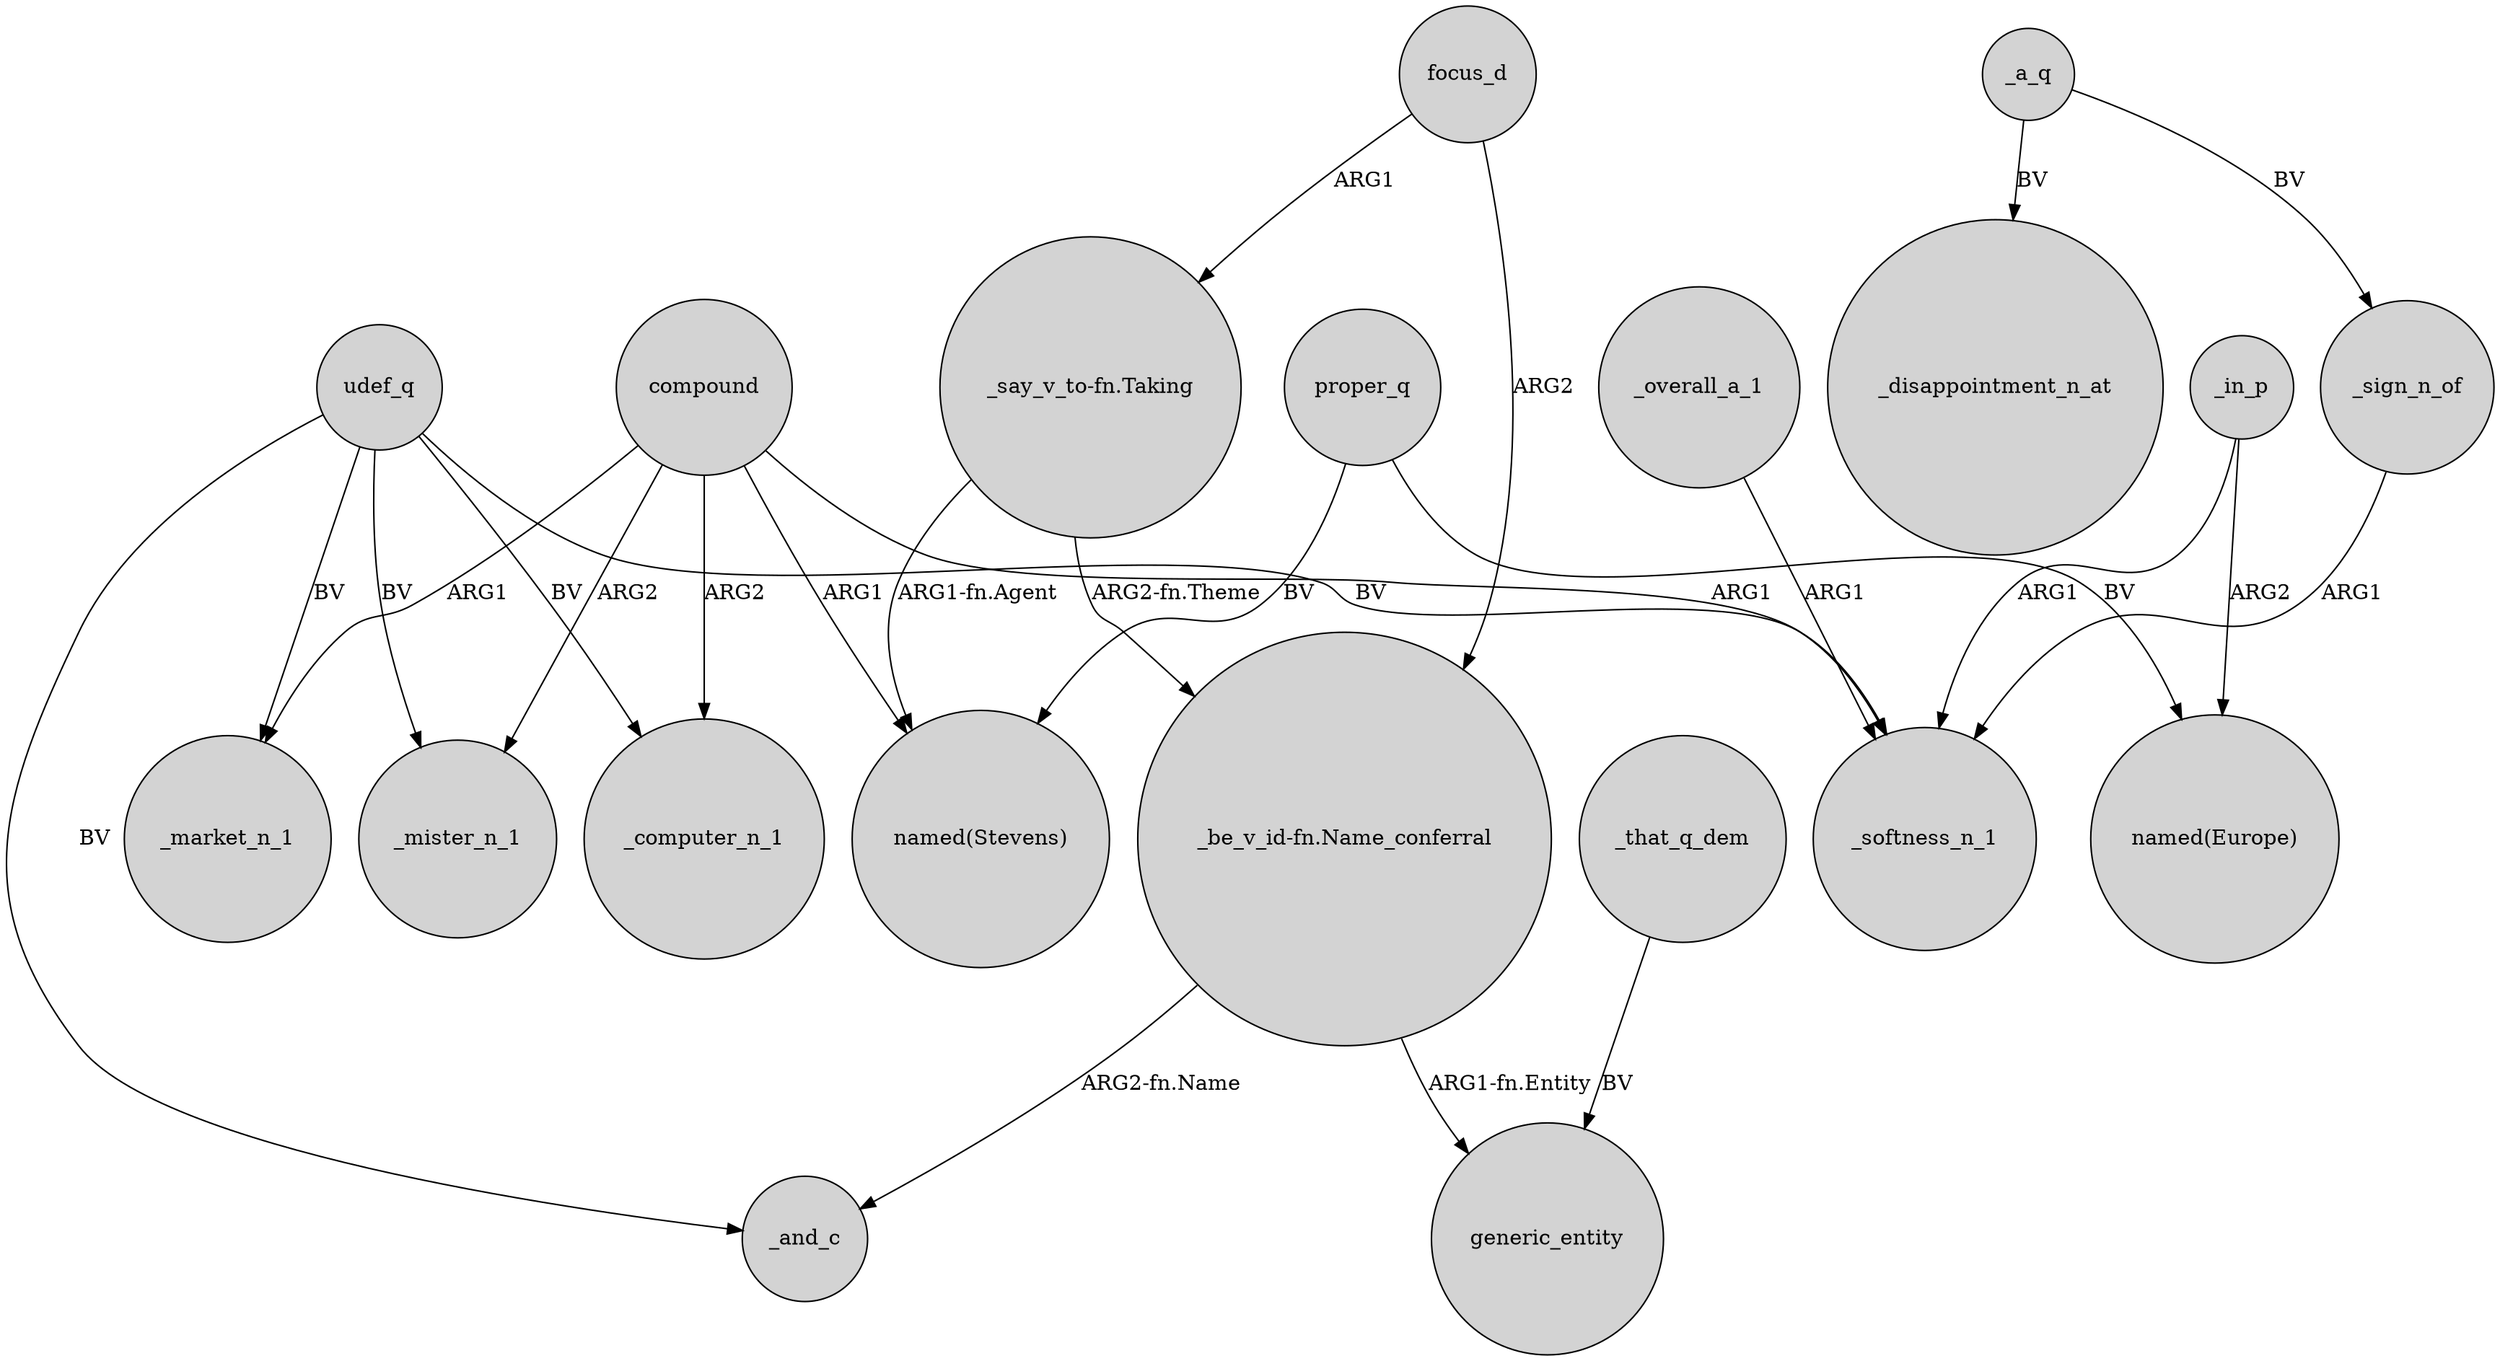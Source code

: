 digraph {
	node [shape=circle style=filled]
	udef_q -> _market_n_1 [label=BV]
	compound -> _mister_n_1 [label=ARG2]
	"_say_v_to-fn.Taking" -> "_be_v_id-fn.Name_conferral" [label="ARG2-fn.Theme"]
	_a_q -> _disappointment_n_at [label=BV]
	focus_d -> "_say_v_to-fn.Taking" [label=ARG1]
	_in_p -> "named(Europe)" [label=ARG2]
	"_say_v_to-fn.Taking" -> "named(Stevens)" [label="ARG1-fn.Agent"]
	proper_q -> "named(Europe)" [label=BV]
	compound -> _computer_n_1 [label=ARG2]
	_a_q -> _sign_n_of [label=BV]
	udef_q -> _mister_n_1 [label=BV]
	_overall_a_1 -> _softness_n_1 [label=ARG1]
	udef_q -> _and_c [label=BV]
	compound -> _softness_n_1 [label=ARG1]
	proper_q -> "named(Stevens)" [label=BV]
	udef_q -> _computer_n_1 [label=BV]
	"_be_v_id-fn.Name_conferral" -> generic_entity [label="ARG1-fn.Entity"]
	_in_p -> _softness_n_1 [label=ARG1]
	_that_q_dem -> generic_entity [label=BV]
	compound -> _market_n_1 [label=ARG1]
	_sign_n_of -> _softness_n_1 [label=ARG1]
	focus_d -> "_be_v_id-fn.Name_conferral" [label=ARG2]
	"_be_v_id-fn.Name_conferral" -> _and_c [label="ARG2-fn.Name"]
	udef_q -> _softness_n_1 [label=BV]
	compound -> "named(Stevens)" [label=ARG1]
}
